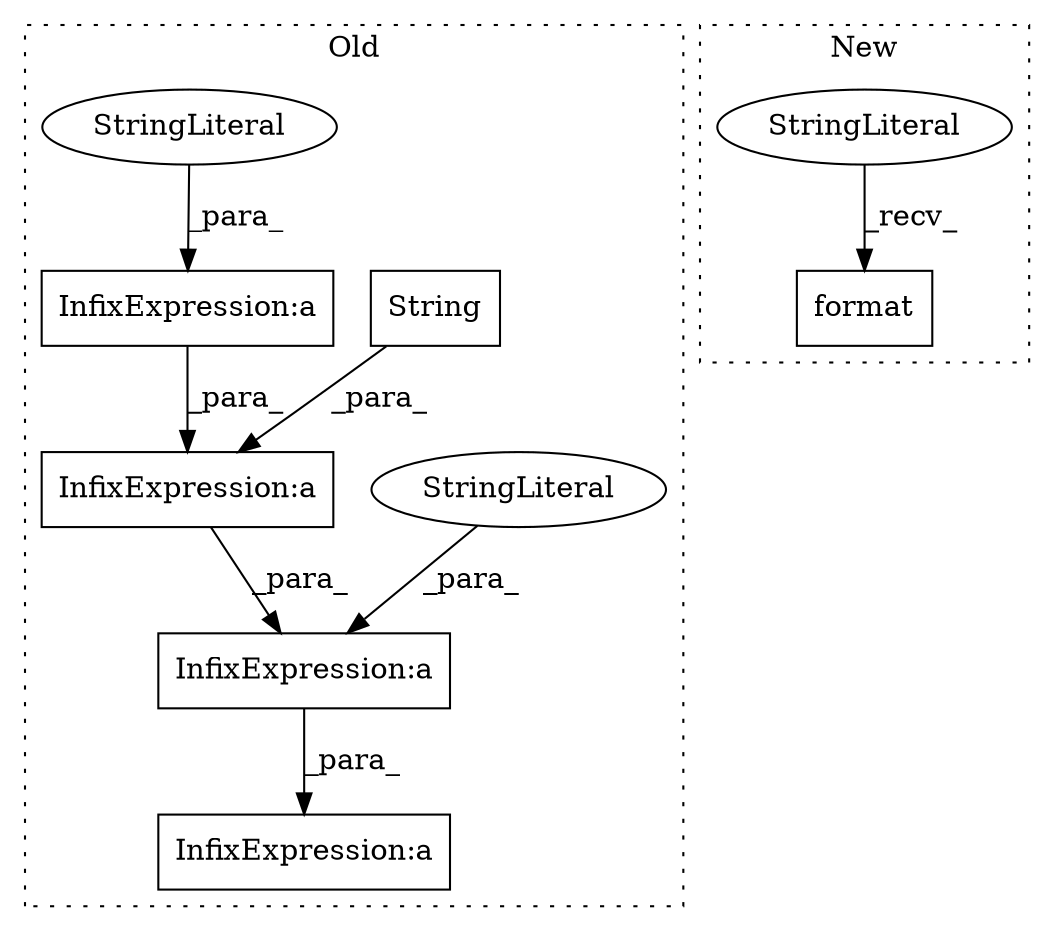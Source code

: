 digraph G {
subgraph cluster0 {
1 [label="String" a="32" s="1122,1134" l="7,1" shape="box"];
4 [label="InfixExpression:a" a="27" s="1185" l="3" shape="box"];
5 [label="StringLiteral" a="45" s="1188" l="11" shape="ellipse"];
6 [label="InfixExpression:a" a="27" s="1136" l="3" shape="box"];
7 [label="InfixExpression:a" a="27" s="1043" l="3" shape="box"];
8 [label="StringLiteral" a="45" s="1046" l="32" shape="ellipse"];
9 [label="InfixExpression:a" a="27" s="1200" l="3" shape="box"];
label = "Old";
style="dotted";
}
subgraph cluster1 {
2 [label="format" a="32" s="1065,1116" l="7,1" shape="box"];
3 [label="StringLiteral" a="45" s="968" l="96" shape="ellipse"];
label = "New";
style="dotted";
}
1 -> 6 [label="_para_"];
3 -> 2 [label="_recv_"];
4 -> 9 [label="_para_"];
5 -> 4 [label="_para_"];
6 -> 4 [label="_para_"];
7 -> 6 [label="_para_"];
8 -> 7 [label="_para_"];
}